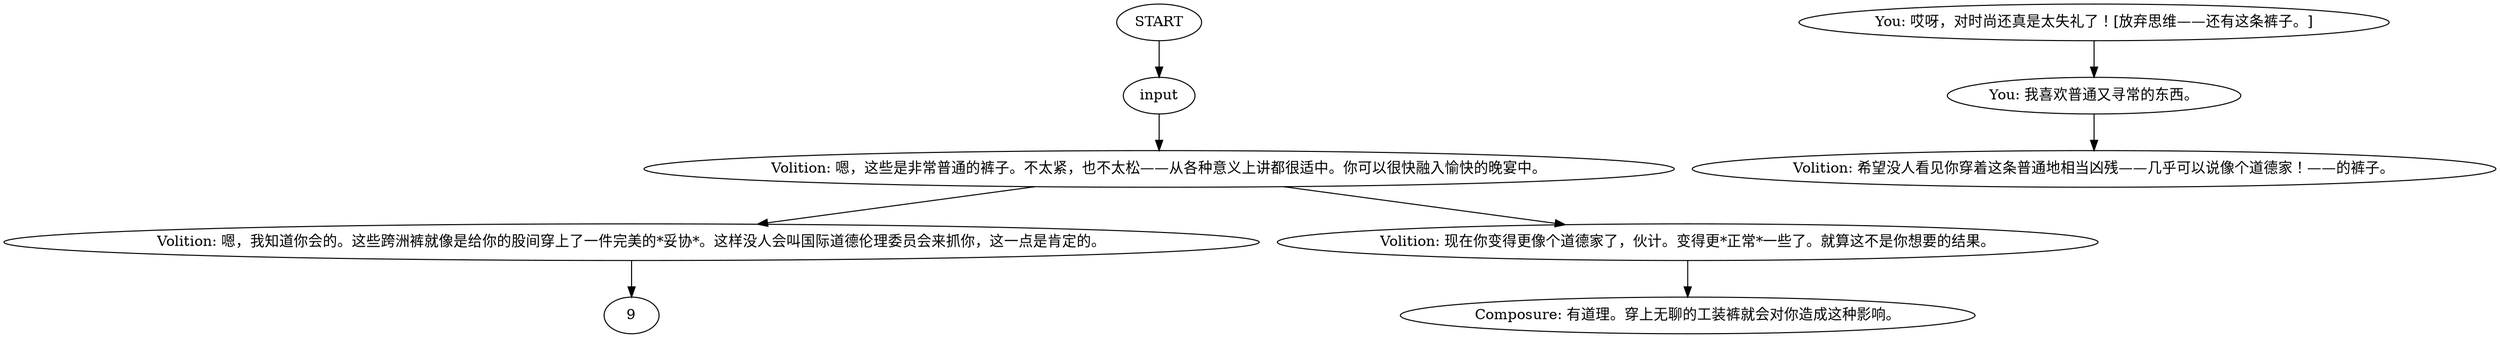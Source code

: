 # COAST ORB / wearing interisolary pants
# Putting the pants on gives a one time +1 to Kingdom of Conscience, you moralist douche. This is edited now.
# ==================================================
digraph G {
	  0 [label="START"];
	  1 [label="input"];
	  2 [label="Composure: 有道理。穿上无聊的工装裤就会对你造成这种影响。"];
	  3 [label="Volition: 嗯，这些是非常普通的裤子。不太紧，也不太松——从各种意义上讲都很适中。你可以很快融入愉快的晚宴中。"];
	  4 [label="You: 哎呀，对时尚还真是太失礼了！[放弃思维——还有这条裤子。]"];
	  5 [label="Volition: 嗯，我知道你会的。这些跨洲裤就像是给你的股间穿上了一件完美的*妥协*。这样没人会叫国际道德伦理委员会来抓你，这一点是肯定的。"];
	  6 [label="Volition: 希望没人看见你穿着这条普通地相当凶残——几乎可以说像个道德家！——的裤子。"];
	  7 [label="You: 我喜欢普通又寻常的东西。"];
	  8 [label="Volition: 现在你变得更像个道德家了，伙计。变得更*正常*一些了。就算这不是你想要的结果。"];
	  0 -> 1
	  1 -> 3
	  3 -> 8
	  3 -> 5
	  4 -> 7
	  5 -> 9
	  7 -> 6
	  8 -> 2
}

